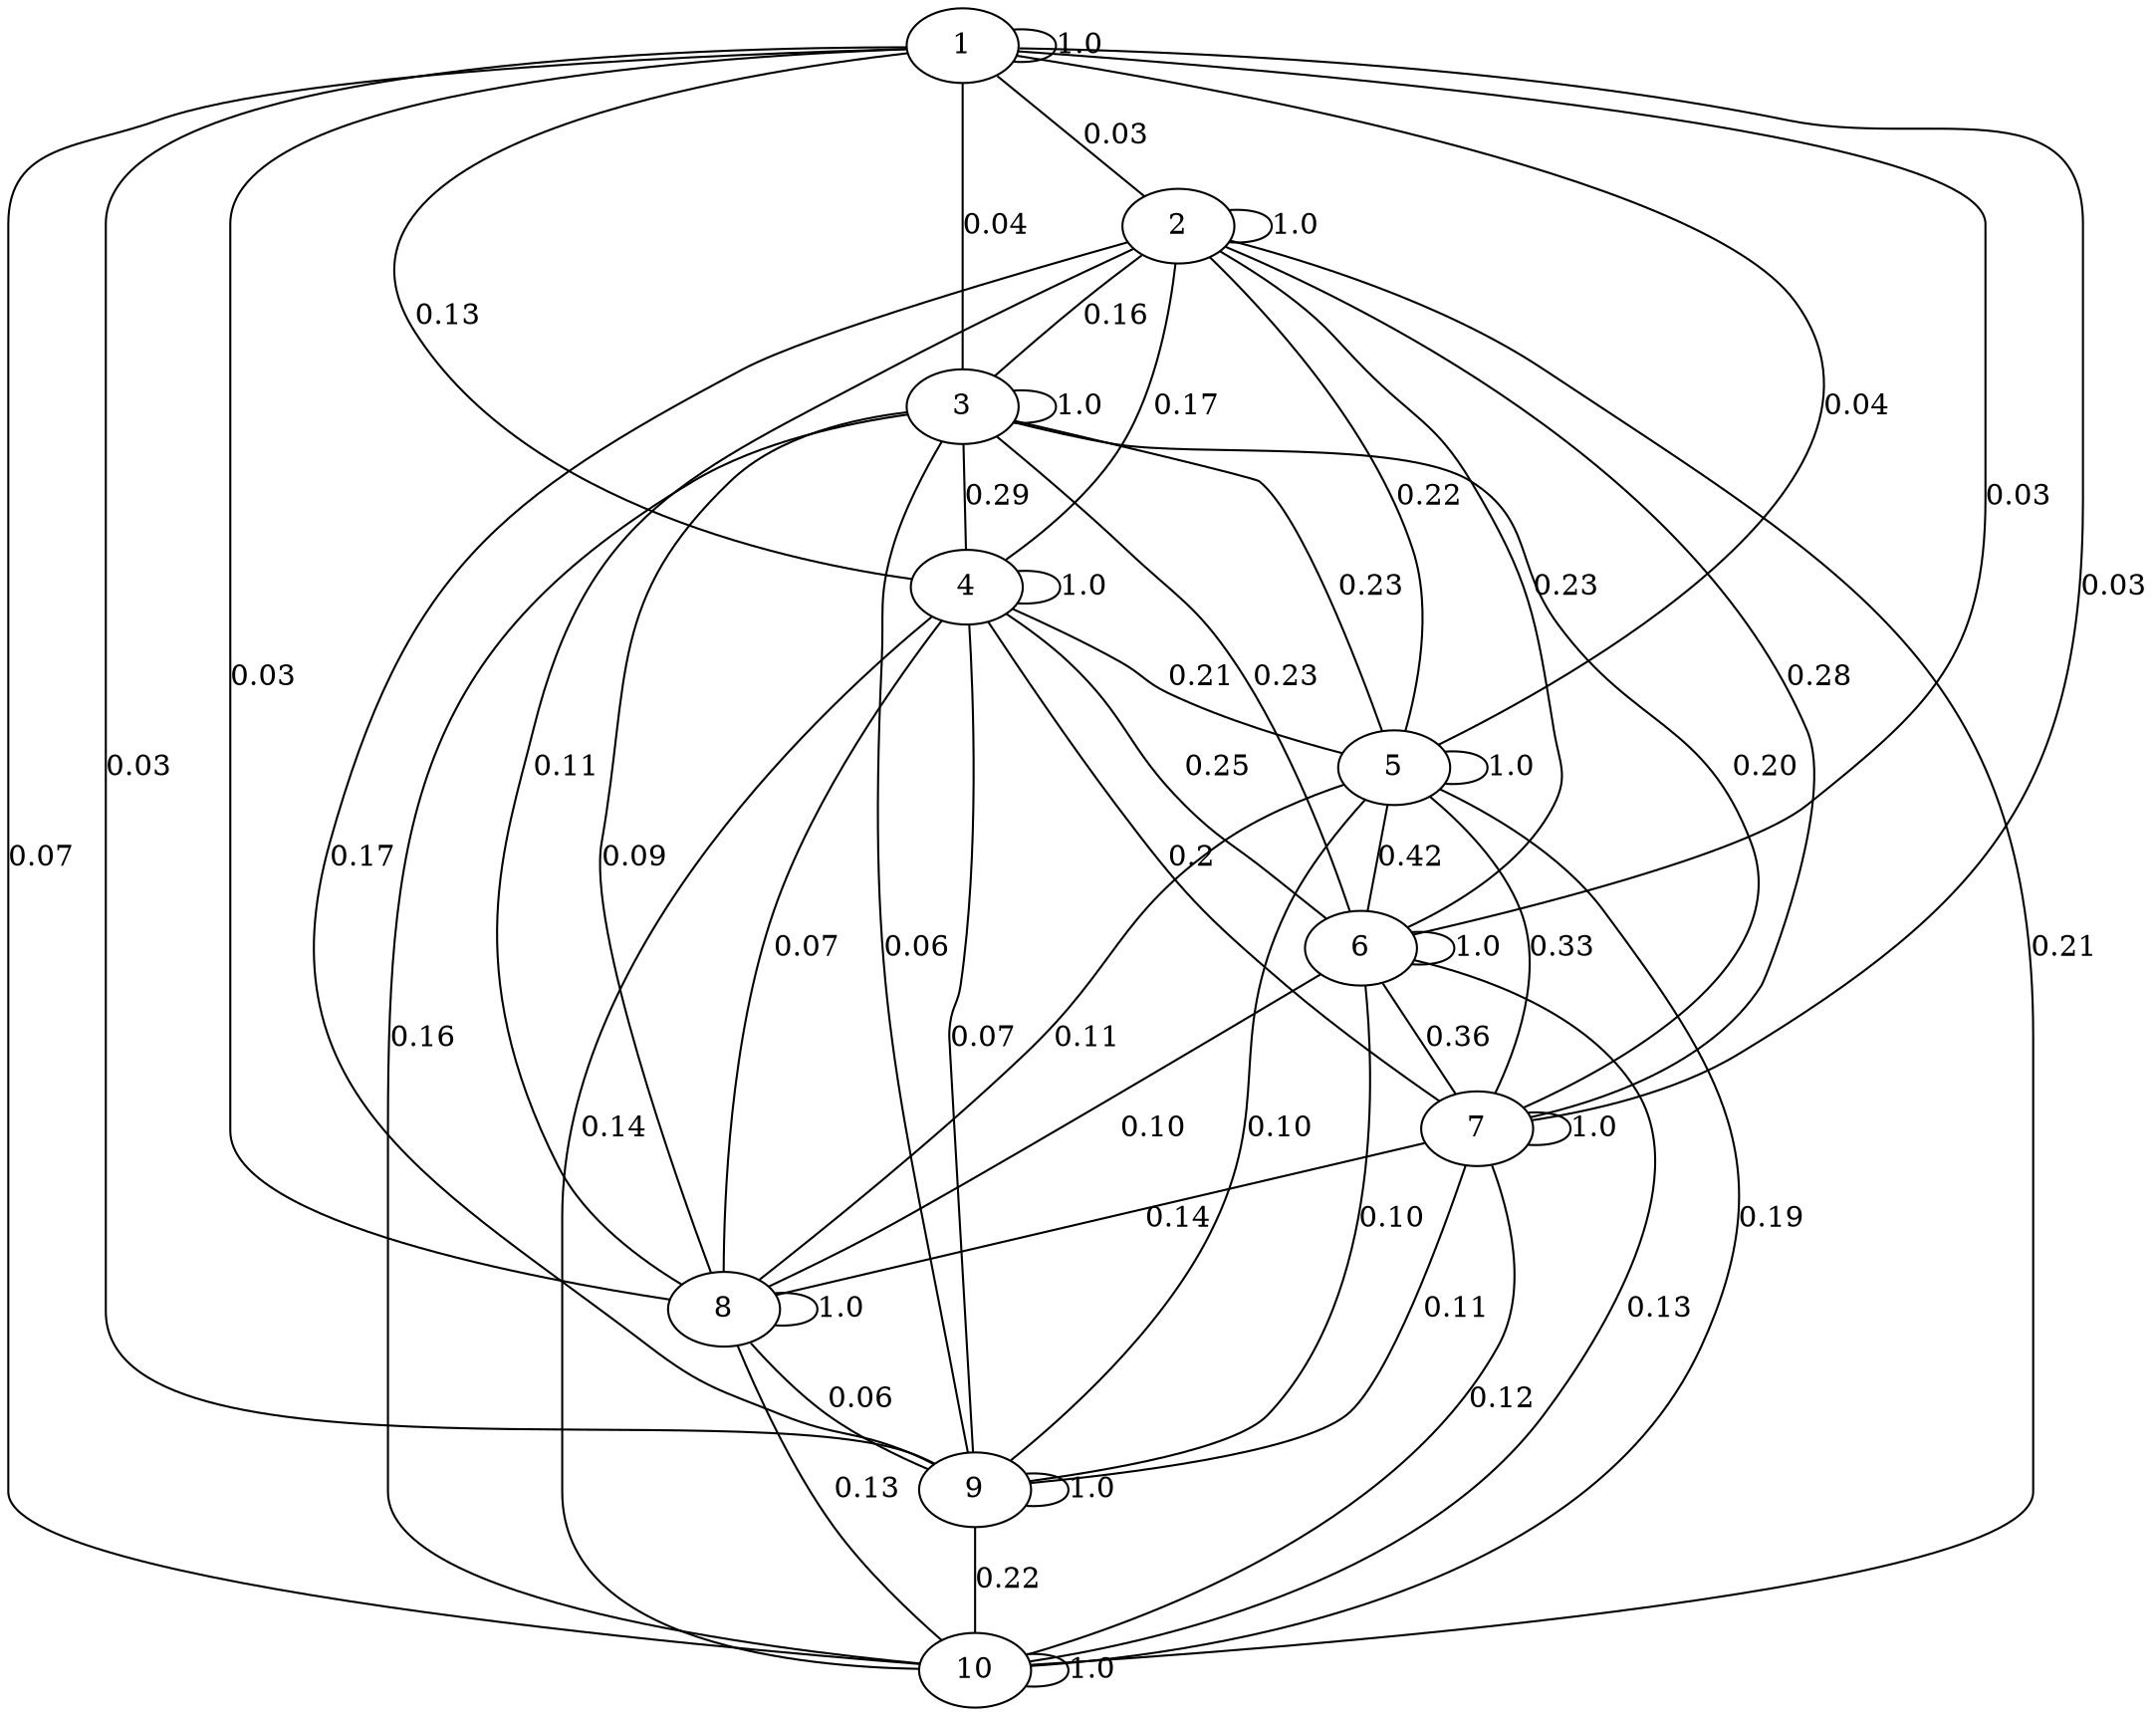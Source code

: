 graph G {
                           1 -- 1 [ label = "1.0" ];
	1 -- 2 [ label = "0.03" ];
	1 -- 3 [ label = "0.04" ];
	1 -- 4 [ label = "0.13" ];
	1 -- 5 [ label = "0.04" ];
	1 -- 6 [ label = "0.03" ];
	1 -- 7 [ label = "0.03" ];
	1 -- 8 [ label = "0.03" ];
	1 -- 9 [ label = "0.03" ];
	1 -- 10 [ label = "0.07" ];
	2 -- 2 [ label = "1.0" ];
	2 -- 3 [ label = "0.16" ];
	2 -- 4 [ label = "0.17" ];
	2 -- 5 [ label = "0.22" ];
	2 -- 6 [ label = "0.23" ];
	2 -- 7 [ label = "0.28" ];
	2 -- 8 [ label = "0.11"];
	2 -- 9 [ label = "0.17" ];
	2 -- 10 [ label = "0.21" ];
	3 -- 3 [ label = "1.0" ];
	3 -- 4 [ label = "0.29" ];
	3 -- 5 [ label = "0.23" ];
	3 -- 6 [ label = "0.23" ];
	3 -- 7 [ label = "0.20" ];
	3 -- 8 [ label = "0.09" ];
	3 -- 9 [ label = "0.06" ];
	3 -- 10 [ label = "0.16" ];
	4 -- 4 [ label = "1.0" ];
	4 -- 5 [ label = "0.21" ];
	4 -- 6 [ label = "0.25" ];
	4 -- 7 [ label = "0.2" ];
	4 -- 8 [ label = "0.07" ];
	4 -- 9 [ label = "0.07" ];
	4 -- 10 [ label = "0.14" ];
	5 -- 5 [ label = "1.0" ];
	5 -- 6 [ label = "0.42" ];
	5 -- 7 [ label = "0.33" ];
	5 -- 8 [ label = "0.11" ];
	5 -- 9 [ label = "0.10" ];
	5 -- 10 [ label = "0.19" ];
	6 -- 6 [ label = "1.0" ];
	6 -- 7 [ label = "0.36" ];
	6 -- 8 [ label = "0.10" ];
	6 -- 9 [ label = "0.10" ];
	6 -- 10 [ label = "0.13" ];
	7 -- 7 [ label = "1.0" ];
	7 -- 8 [ label = "0.14" ];
	7 -- 9 [ label = "0.11" ];
	7 -- 10 [ label = "0.12" ];
	8 -- 8 [ label = "1.0" ];
	8 -- 9 [ label = "0.06" ];
	8 -- 10 [ label = "0.13" ];
	9 -- 9 [ label = "1.0" ];
	9 -- 10 [ label = "0.22" ];
                          10 -- 10 [ label = "1.0" ];
	
}